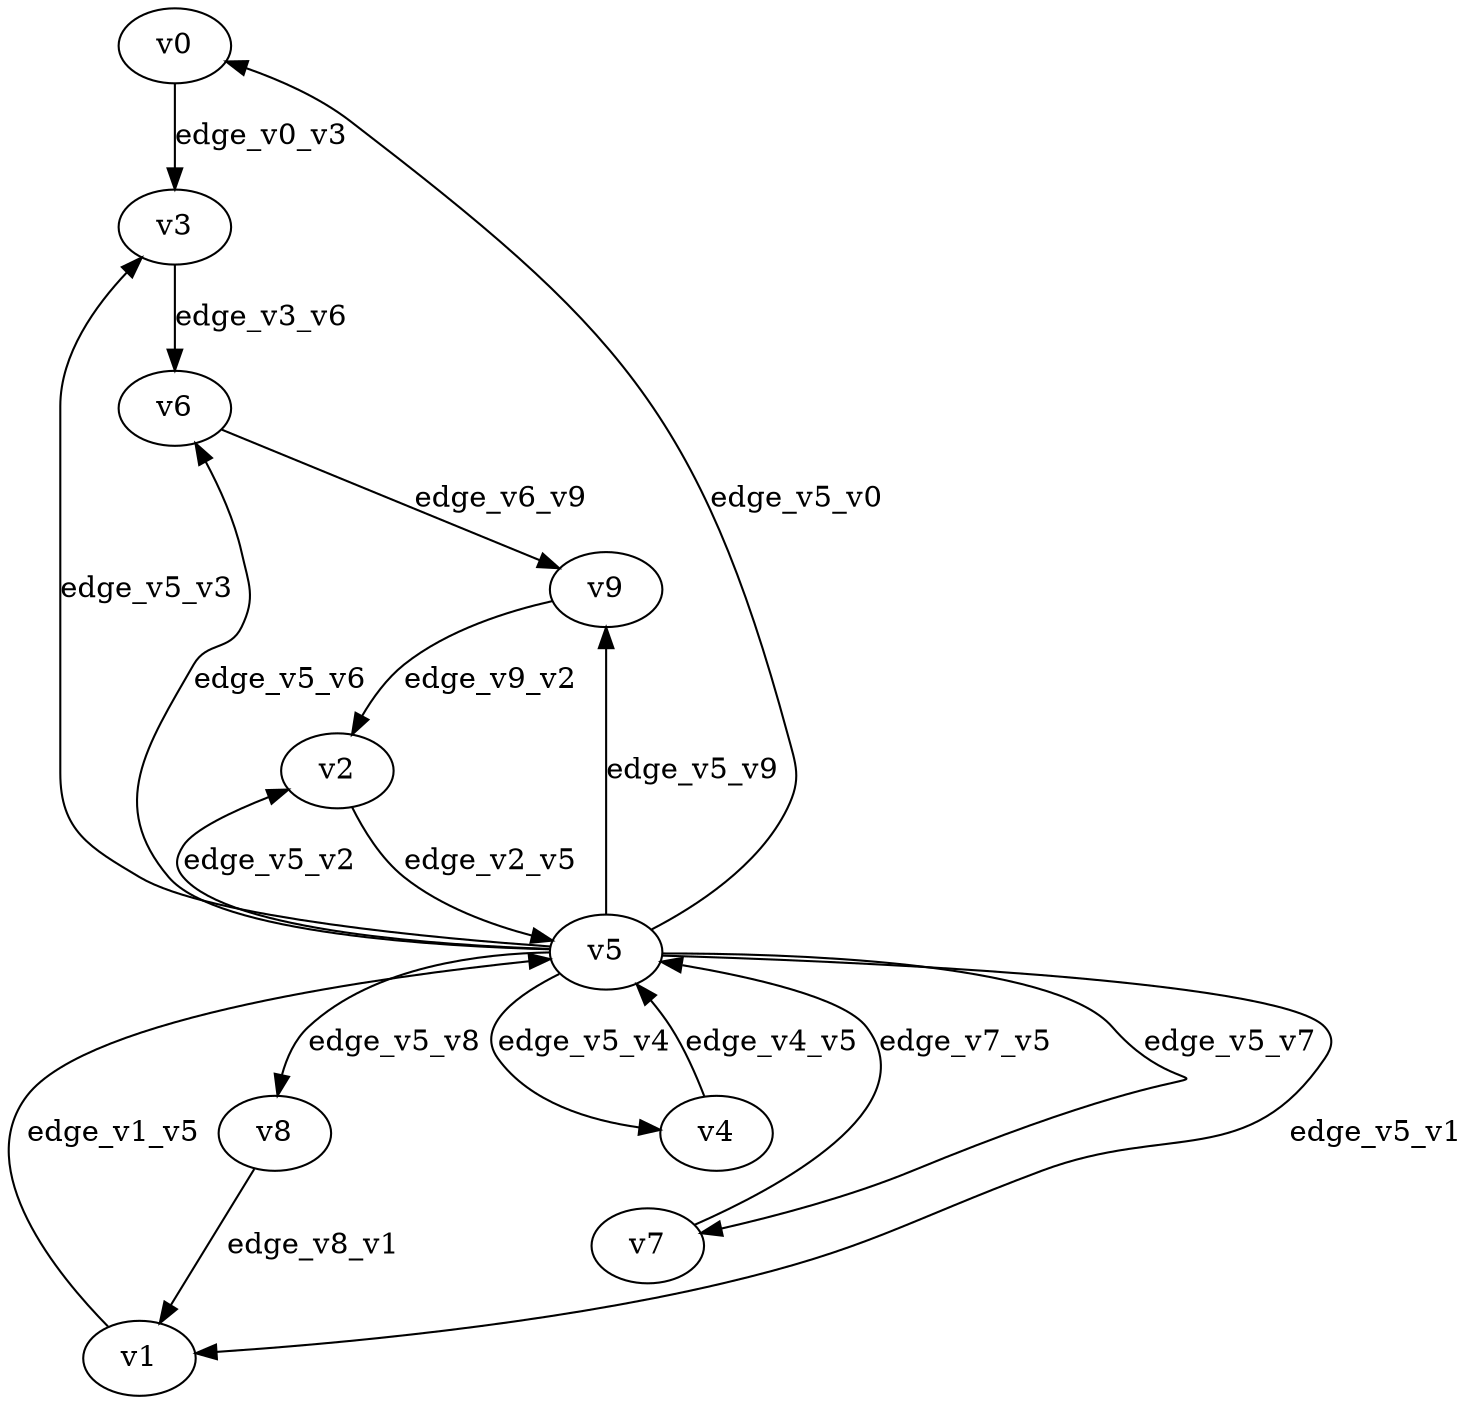 digraph test013 {
    // Discounted game test case
    // Vertex properties: name [player=X]
    // Edge properties: [weight=Y, discount=Z]

    v0 [name="v0", player=0];
    v1 [name="v1", player=1];
    v2 [name="v2", player=0];
    v3 [name="v3", player=1];
    v4 [name="v4", player=0];
    v5 [name="v5", player=0];
    v6 [name="v6", player=0];
    v7 [name="v7", player=1];
    v8 [name="v8", player=0];
    v9 [name="v9", player=1];

    v5 -> v0 [label="edge_v5_v0", weight=-3.69, discount=0.032];
    v5 -> v1 [label="edge_v5_v1", weight=-4.34, discount=0.032];
    v1 -> v5 [label="edge_v1_v5", weight=-5.06, discount=0.032];
    v5 -> v2 [label="edge_v5_v2", weight=1.98, discount=0.032];
    v5 -> v3 [label="edge_v5_v3", weight=4.23, discount=0.032];
    v5 -> v4 [label="edge_v5_v4", weight=7.79, discount=0.032];
    v4 -> v5 [label="edge_v4_v5", weight=9.09, discount=0.032];
    v5 -> v6 [label="edge_v5_v6", weight=-3.98, discount=0.032];
    v5 -> v7 [label="edge_v5_v7", weight=-2.10, discount=0.032];
    v7 -> v5 [label="edge_v7_v5", weight=-0.36, discount=0.032];
    v5 -> v8 [label="edge_v5_v8", weight=2.11, discount=0.032];
    v5 -> v9 [label="edge_v5_v9", weight=6.91, discount=0.032];
    v0 -> v3 [label="edge_v0_v3", weight=1.98, discount=0.032];
    v2 -> v5 [label="edge_v2_v5", weight=-2.36, discount=0.032];
    v3 -> v6 [label="edge_v3_v6", weight=6.45, discount=0.032];
    v6 -> v9 [label="edge_v6_v9", weight=3.88, discount=0.032];
    v8 -> v1 [label="edge_v8_v1", weight=-0.18, discount=0.032];
    v9 -> v2 [label="edge_v9_v2", weight=1.01, discount=0.032];
}

